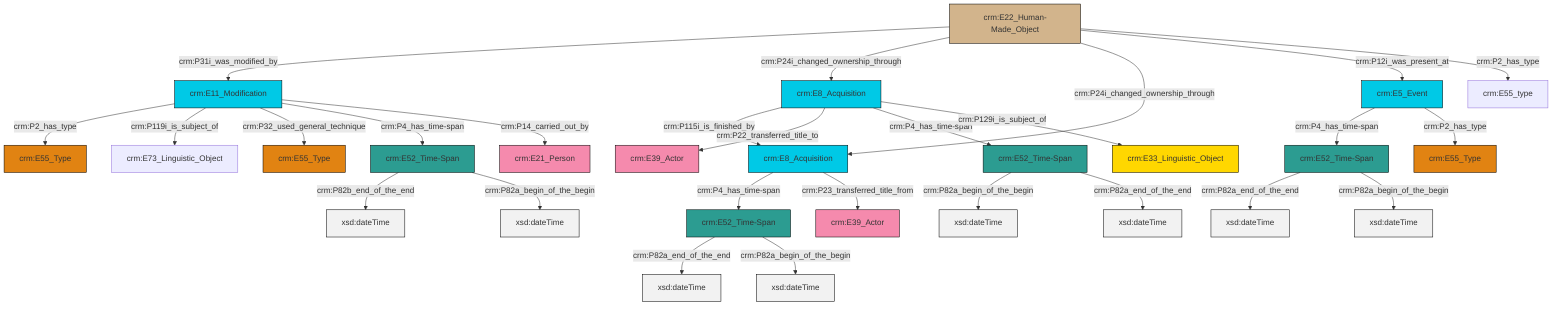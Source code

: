 graph TD
classDef Literal fill:#f2f2f2,stroke:#000000;
classDef CRM_Entity fill:#FFFFFF,stroke:#000000;
classDef Temporal_Entity fill:#00C9E6, stroke:#000000;
classDef Type fill:#E18312, stroke:#000000;
classDef Time-Span fill:#2C9C91, stroke:#000000;
classDef Appellation fill:#FFEB7F, stroke:#000000;
classDef Place fill:#008836, stroke:#000000;
classDef Persistent_Item fill:#B266B2, stroke:#000000;
classDef Conceptual_Object fill:#FFD700, stroke:#000000;
classDef Physical_Thing fill:#D2B48C, stroke:#000000;
classDef Actor fill:#f58aad, stroke:#000000;
classDef PC_Classes fill:#4ce600, stroke:#000000;
classDef Multi fill:#cccccc,stroke:#000000;

0["crm:E11_Modification"]:::Temporal_Entity -->|crm:P2_has_type| 1["crm:E55_Type"]:::Type
4["crm:E52_Time-Span"]:::Time-Span -->|crm:P82a_end_of_the_end| 5[xsd:dateTime]:::Literal
2["crm:E52_Time-Span"]:::Time-Span -->|crm:P82a_end_of_the_end| 8[xsd:dateTime]:::Literal
9["crm:E5_Event"]:::Temporal_Entity -->|crm:P4_has_time-span| 4["crm:E52_Time-Span"]:::Time-Span
10["crm:E22_Human-Made_Object"]:::Physical_Thing -->|crm:P31i_was_modified_by| 0["crm:E11_Modification"]:::Temporal_Entity
0["crm:E11_Modification"]:::Temporal_Entity -->|crm:P119i_is_subject_of| 14["crm:E73_Linguistic_Object"]:::Default
0["crm:E11_Modification"]:::Temporal_Entity -->|crm:P32_used_general_technique| 17["crm:E55_Type"]:::Type
0["crm:E11_Modification"]:::Temporal_Entity -->|crm:P4_has_time-span| 6["crm:E52_Time-Span"]:::Time-Span
21["crm:E8_Acquisition"]:::Temporal_Entity -->|crm:P115i_is_finished_by| 22["crm:E8_Acquisition"]:::Temporal_Entity
22["crm:E8_Acquisition"]:::Temporal_Entity -->|crm:P4_has_time-span| 2["crm:E52_Time-Span"]:::Time-Span
6["crm:E52_Time-Span"]:::Time-Span -->|crm:P82b_end_of_the_end| 27[xsd:dateTime]:::Literal
10["crm:E22_Human-Made_Object"]:::Physical_Thing -->|crm:P24i_changed_ownership_through| 21["crm:E8_Acquisition"]:::Temporal_Entity
21["crm:E8_Acquisition"]:::Temporal_Entity -->|crm:P22_transferred_title_to| 28["crm:E39_Actor"]:::Actor
21["crm:E8_Acquisition"]:::Temporal_Entity -->|crm:P4_has_time-span| 29["crm:E52_Time-Span"]:::Time-Span
10["crm:E22_Human-Made_Object"]:::Physical_Thing -->|crm:P24i_changed_ownership_through| 22["crm:E8_Acquisition"]:::Temporal_Entity
6["crm:E52_Time-Span"]:::Time-Span -->|crm:P82a_begin_of_the_begin| 30[xsd:dateTime]:::Literal
22["crm:E8_Acquisition"]:::Temporal_Entity -->|crm:P23_transferred_title_from| 15["crm:E39_Actor"]:::Actor
10["crm:E22_Human-Made_Object"]:::Physical_Thing -->|crm:P12i_was_present_at| 9["crm:E5_Event"]:::Temporal_Entity
4["crm:E52_Time-Span"]:::Time-Span -->|crm:P82a_begin_of_the_begin| 34[xsd:dateTime]:::Literal
2["crm:E52_Time-Span"]:::Time-Span -->|crm:P82a_begin_of_the_begin| 35[xsd:dateTime]:::Literal
9["crm:E5_Event"]:::Temporal_Entity -->|crm:P2_has_type| 11["crm:E55_Type"]:::Type
21["crm:E8_Acquisition"]:::Temporal_Entity -->|crm:P129i_is_subject_of| 18["crm:E33_Linguistic_Object"]:::Conceptual_Object
10["crm:E22_Human-Made_Object"]:::Physical_Thing -->|crm:P2_has_type| 25["crm:E55_type"]:::Default
29["crm:E52_Time-Span"]:::Time-Span -->|crm:P82a_begin_of_the_begin| 39[xsd:dateTime]:::Literal
29["crm:E52_Time-Span"]:::Time-Span -->|crm:P82a_end_of_the_end| 41[xsd:dateTime]:::Literal
0["crm:E11_Modification"]:::Temporal_Entity -->|crm:P14_carried_out_by| 23["crm:E21_Person"]:::Actor